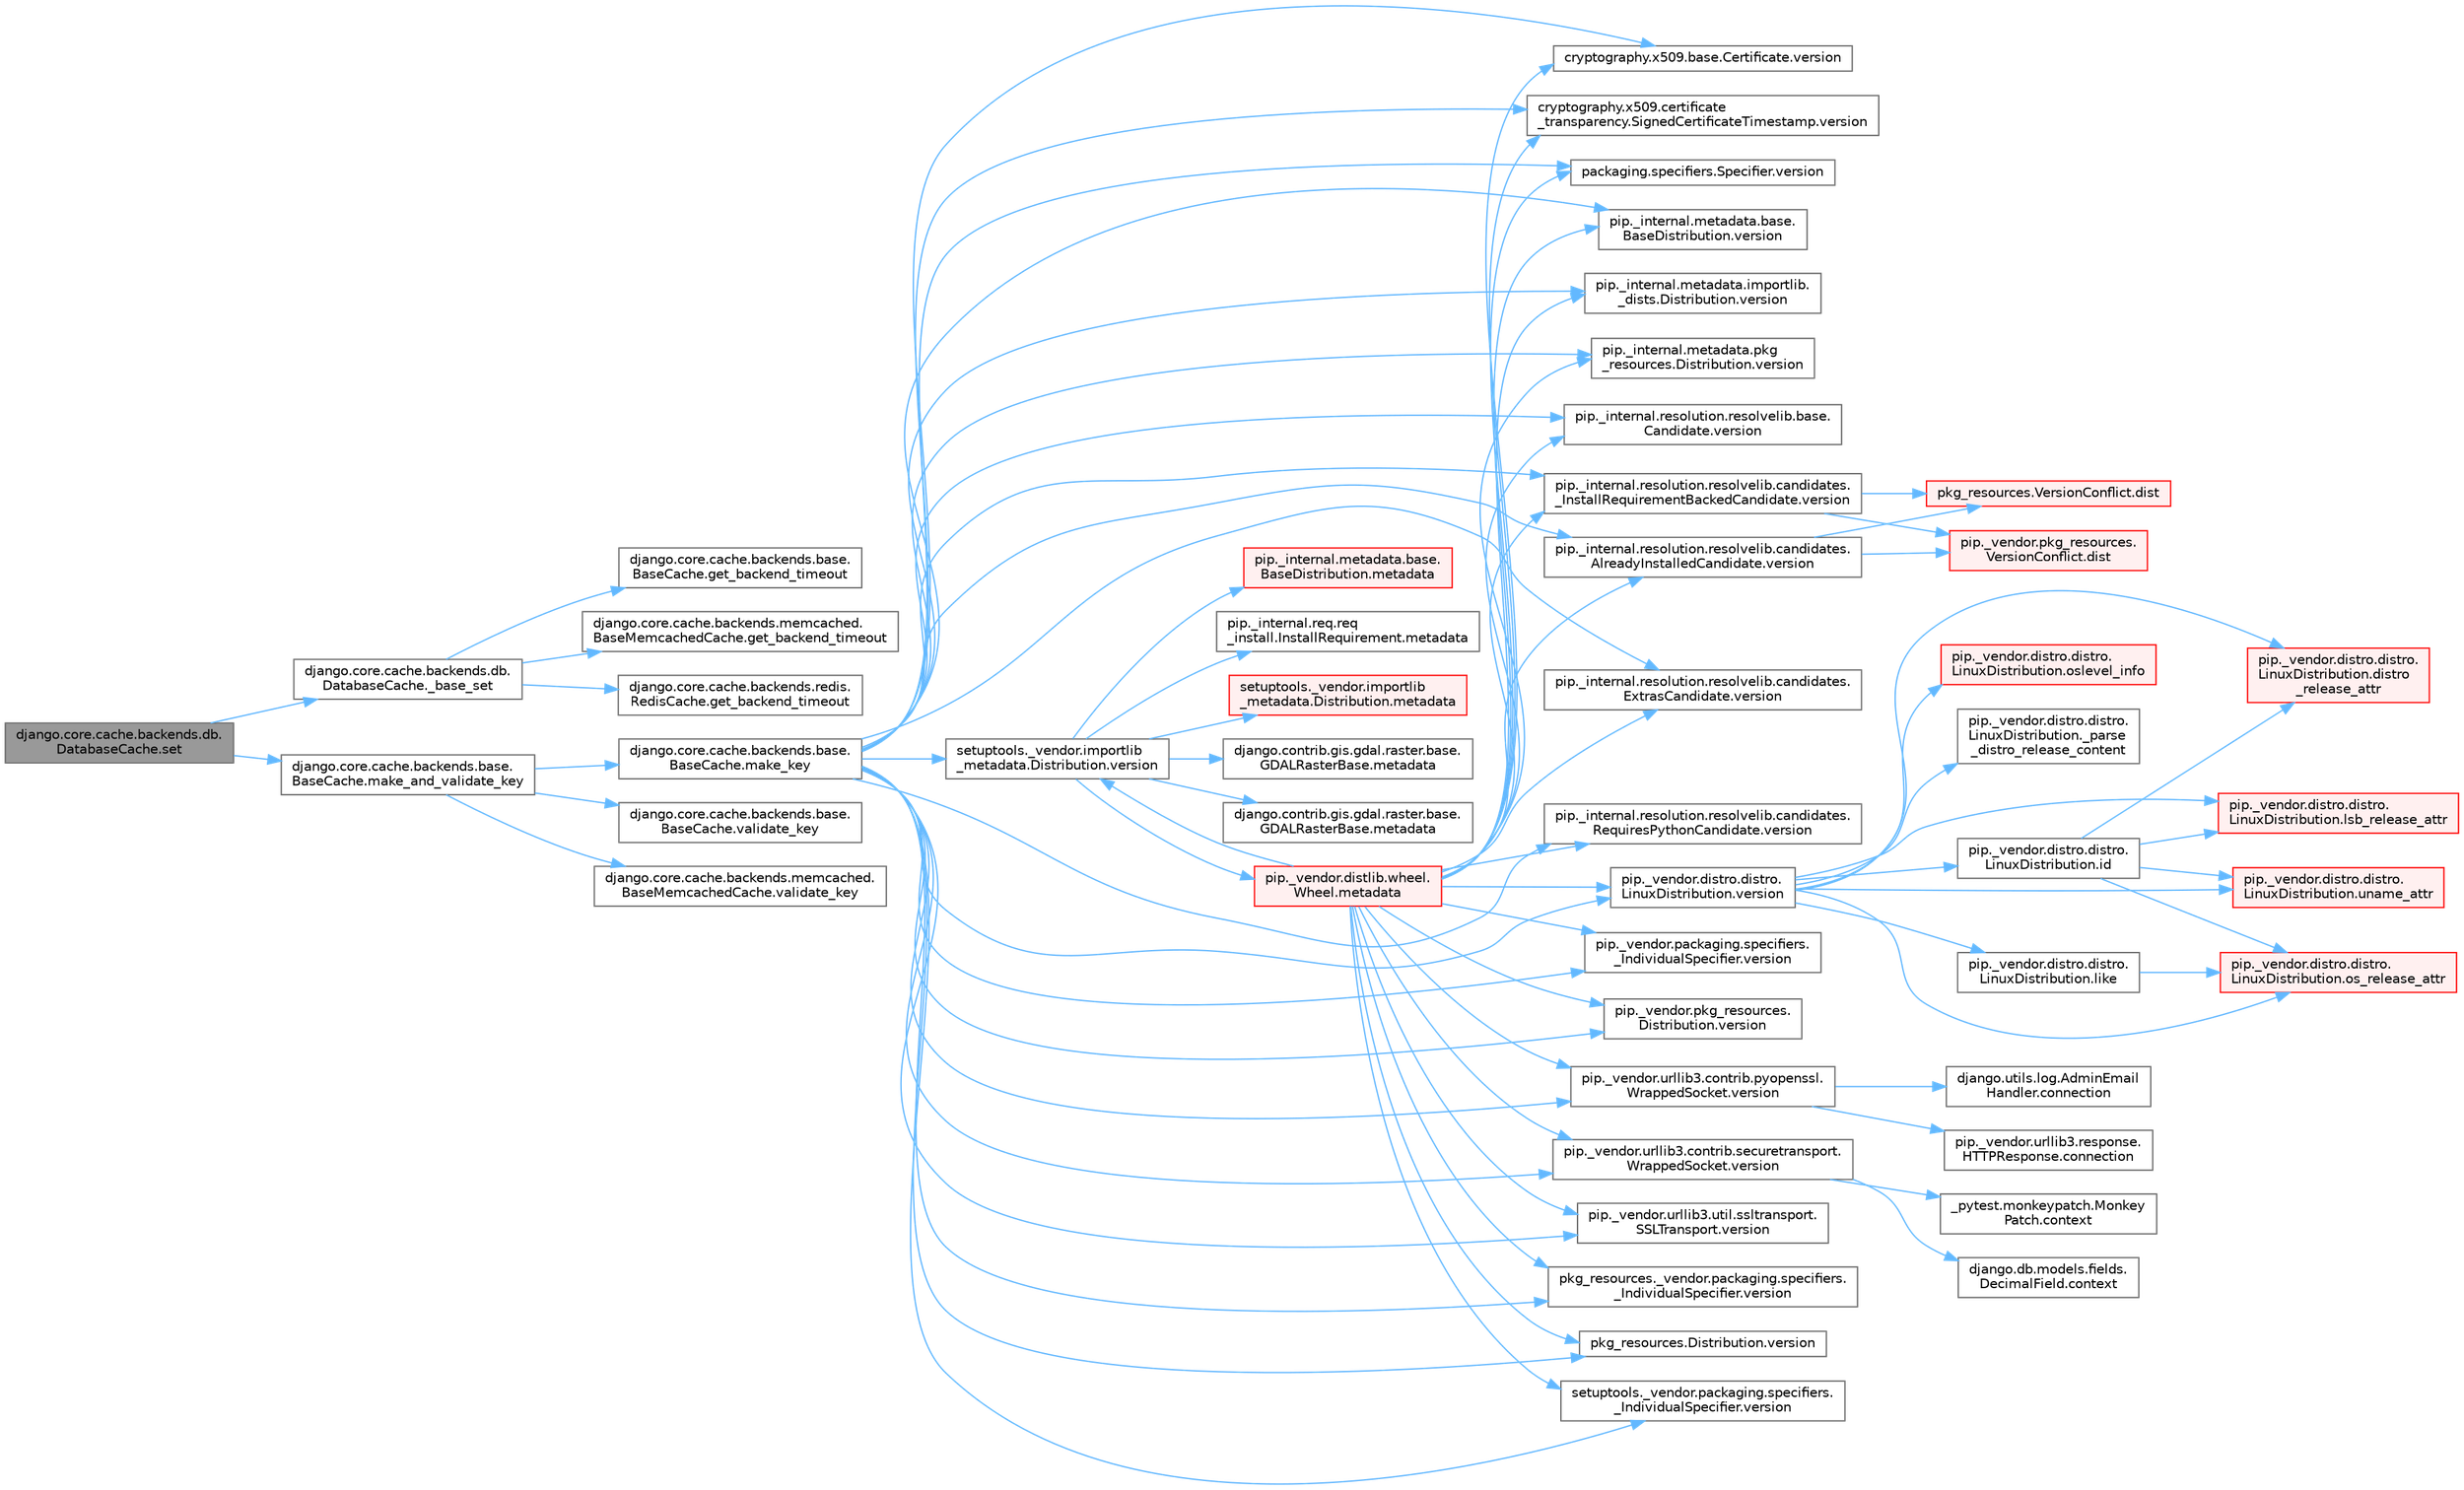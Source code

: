digraph "django.core.cache.backends.db.DatabaseCache.set"
{
 // LATEX_PDF_SIZE
  bgcolor="transparent";
  edge [fontname=Helvetica,fontsize=10,labelfontname=Helvetica,labelfontsize=10];
  node [fontname=Helvetica,fontsize=10,shape=box,height=0.2,width=0.4];
  rankdir="LR";
  Node1 [id="Node000001",label="django.core.cache.backends.db.\lDatabaseCache.set",height=0.2,width=0.4,color="gray40", fillcolor="grey60", style="filled", fontcolor="black",tooltip=" "];
  Node1 -> Node2 [id="edge1_Node000001_Node000002",color="steelblue1",style="solid",tooltip=" "];
  Node2 [id="Node000002",label="django.core.cache.backends.db.\lDatabaseCache._base_set",height=0.2,width=0.4,color="grey40", fillcolor="white", style="filled",URL="$classdjango_1_1core_1_1cache_1_1backends_1_1db_1_1_database_cache.html#a5a74e2110e88f8da063c0d32789104ab",tooltip=" "];
  Node2 -> Node3 [id="edge2_Node000002_Node000003",color="steelblue1",style="solid",tooltip=" "];
  Node3 [id="Node000003",label="django.core.cache.backends.base.\lBaseCache.get_backend_timeout",height=0.2,width=0.4,color="grey40", fillcolor="white", style="filled",URL="$classdjango_1_1core_1_1cache_1_1backends_1_1base_1_1_base_cache.html#a15f7c98ceca7a51785520e8ca101912d",tooltip=" "];
  Node2 -> Node4 [id="edge3_Node000002_Node000004",color="steelblue1",style="solid",tooltip=" "];
  Node4 [id="Node000004",label="django.core.cache.backends.memcached.\lBaseMemcachedCache.get_backend_timeout",height=0.2,width=0.4,color="grey40", fillcolor="white", style="filled",URL="$classdjango_1_1core_1_1cache_1_1backends_1_1memcached_1_1_base_memcached_cache.html#a3b43cc206b61ac4ff6f9b0c2f18ed7bd",tooltip=" "];
  Node2 -> Node5 [id="edge4_Node000002_Node000005",color="steelblue1",style="solid",tooltip=" "];
  Node5 [id="Node000005",label="django.core.cache.backends.redis.\lRedisCache.get_backend_timeout",height=0.2,width=0.4,color="grey40", fillcolor="white", style="filled",URL="$classdjango_1_1core_1_1cache_1_1backends_1_1redis_1_1_redis_cache.html#a892a2dfc77aee75375ce5c28d10cf666",tooltip=" "];
  Node1 -> Node6 [id="edge5_Node000001_Node000006",color="steelblue1",style="solid",tooltip=" "];
  Node6 [id="Node000006",label="django.core.cache.backends.base.\lBaseCache.make_and_validate_key",height=0.2,width=0.4,color="grey40", fillcolor="white", style="filled",URL="$classdjango_1_1core_1_1cache_1_1backends_1_1base_1_1_base_cache.html#a167e3a6c65f782f011f4a0f4da30d4f5",tooltip=" "];
  Node6 -> Node7 [id="edge6_Node000006_Node000007",color="steelblue1",style="solid",tooltip=" "];
  Node7 [id="Node000007",label="django.core.cache.backends.base.\lBaseCache.make_key",height=0.2,width=0.4,color="grey40", fillcolor="white", style="filled",URL="$classdjango_1_1core_1_1cache_1_1backends_1_1base_1_1_base_cache.html#a5f0fc765671e4fe6607242a26c62c4ba",tooltip=" "];
  Node7 -> Node8 [id="edge7_Node000007_Node000008",color="steelblue1",style="solid",tooltip=" "];
  Node8 [id="Node000008",label="cryptography.x509.base.Certificate.version",height=0.2,width=0.4,color="grey40", fillcolor="white", style="filled",URL="$classcryptography_1_1x509_1_1base_1_1_certificate.html#a409d340d01bf8acdd9790f6321f1b283",tooltip=" "];
  Node7 -> Node9 [id="edge8_Node000007_Node000009",color="steelblue1",style="solid",tooltip=" "];
  Node9 [id="Node000009",label="cryptography.x509.certificate\l_transparency.SignedCertificateTimestamp.version",height=0.2,width=0.4,color="grey40", fillcolor="white", style="filled",URL="$classcryptography_1_1x509_1_1certificate__transparency_1_1_signed_certificate_timestamp.html#a19434e4df91aa32c7b4654a16a672c8b",tooltip=" "];
  Node7 -> Node10 [id="edge9_Node000007_Node000010",color="steelblue1",style="solid",tooltip=" "];
  Node10 [id="Node000010",label="packaging.specifiers.Specifier.version",height=0.2,width=0.4,color="grey40", fillcolor="white", style="filled",URL="$classpackaging_1_1specifiers_1_1_specifier.html#a362b16f4c6f1f24b6b20b59b35d4689e",tooltip=" "];
  Node7 -> Node11 [id="edge10_Node000007_Node000011",color="steelblue1",style="solid",tooltip=" "];
  Node11 [id="Node000011",label="pip._internal.metadata.base.\lBaseDistribution.version",height=0.2,width=0.4,color="grey40", fillcolor="white", style="filled",URL="$classpip_1_1__internal_1_1metadata_1_1base_1_1_base_distribution.html#af4024115351223c1472e72e4c17da2fc",tooltip=" "];
  Node7 -> Node12 [id="edge11_Node000007_Node000012",color="steelblue1",style="solid",tooltip=" "];
  Node12 [id="Node000012",label="pip._internal.metadata.importlib.\l_dists.Distribution.version",height=0.2,width=0.4,color="grey40", fillcolor="white", style="filled",URL="$classpip_1_1__internal_1_1metadata_1_1importlib_1_1__dists_1_1_distribution.html#abd95316132f93c875260264dd5ae2513",tooltip=" "];
  Node7 -> Node13 [id="edge12_Node000007_Node000013",color="steelblue1",style="solid",tooltip=" "];
  Node13 [id="Node000013",label="pip._internal.metadata.pkg\l_resources.Distribution.version",height=0.2,width=0.4,color="grey40", fillcolor="white", style="filled",URL="$classpip_1_1__internal_1_1metadata_1_1pkg__resources_1_1_distribution.html#ac83e189aa08d2465284bb5d465190dde",tooltip=" "];
  Node7 -> Node14 [id="edge13_Node000007_Node000014",color="steelblue1",style="solid",tooltip=" "];
  Node14 [id="Node000014",label="pip._internal.resolution.resolvelib.base.\lCandidate.version",height=0.2,width=0.4,color="grey40", fillcolor="white", style="filled",URL="$classpip_1_1__internal_1_1resolution_1_1resolvelib_1_1base_1_1_candidate.html#a9c16dfa9e4f9aefc73ba5e64b22a8475",tooltip=" "];
  Node7 -> Node15 [id="edge14_Node000007_Node000015",color="steelblue1",style="solid",tooltip=" "];
  Node15 [id="Node000015",label="pip._internal.resolution.resolvelib.candidates.\l_InstallRequirementBackedCandidate.version",height=0.2,width=0.4,color="grey40", fillcolor="white", style="filled",URL="$classpip_1_1__internal_1_1resolution_1_1resolvelib_1_1candidates_1_1___install_requirement_backed_candidate.html#a4f4a974e66da6155fd19dedc8149f7a9",tooltip=" "];
  Node15 -> Node16 [id="edge15_Node000015_Node000016",color="steelblue1",style="solid",tooltip=" "];
  Node16 [id="Node000016",label="pip._vendor.pkg_resources.\lVersionConflict.dist",height=0.2,width=0.4,color="red", fillcolor="#FFF0F0", style="filled",URL="$classpip_1_1__vendor_1_1pkg__resources_1_1_version_conflict.html#a7fa47ad16b5d2c05a357fb42fc4d595d",tooltip=" "];
  Node15 -> Node20 [id="edge16_Node000015_Node000020",color="steelblue1",style="solid",tooltip=" "];
  Node20 [id="Node000020",label="pkg_resources.VersionConflict.dist",height=0.2,width=0.4,color="red", fillcolor="#FFF0F0", style="filled",URL="$classpkg__resources_1_1_version_conflict.html#adab9bd550162ac64afce604568730ae8",tooltip=" "];
  Node7 -> Node21 [id="edge17_Node000007_Node000021",color="steelblue1",style="solid",tooltip=" "];
  Node21 [id="Node000021",label="pip._internal.resolution.resolvelib.candidates.\lAlreadyInstalledCandidate.version",height=0.2,width=0.4,color="grey40", fillcolor="white", style="filled",URL="$classpip_1_1__internal_1_1resolution_1_1resolvelib_1_1candidates_1_1_already_installed_candidate.html#a00f06d15e6d65f9278521c4818effeef",tooltip=" "];
  Node21 -> Node16 [id="edge18_Node000021_Node000016",color="steelblue1",style="solid",tooltip=" "];
  Node21 -> Node20 [id="edge19_Node000021_Node000020",color="steelblue1",style="solid",tooltip=" "];
  Node7 -> Node22 [id="edge20_Node000007_Node000022",color="steelblue1",style="solid",tooltip=" "];
  Node22 [id="Node000022",label="pip._internal.resolution.resolvelib.candidates.\lExtrasCandidate.version",height=0.2,width=0.4,color="grey40", fillcolor="white", style="filled",URL="$classpip_1_1__internal_1_1resolution_1_1resolvelib_1_1candidates_1_1_extras_candidate.html#afd11c944b3a60218acccf10656b4c59e",tooltip=" "];
  Node7 -> Node23 [id="edge21_Node000007_Node000023",color="steelblue1",style="solid",tooltip=" "];
  Node23 [id="Node000023",label="pip._internal.resolution.resolvelib.candidates.\lRequiresPythonCandidate.version",height=0.2,width=0.4,color="grey40", fillcolor="white", style="filled",URL="$classpip_1_1__internal_1_1resolution_1_1resolvelib_1_1candidates_1_1_requires_python_candidate.html#a2ec46fa71f2669b413ba5b9943c19dfc",tooltip=" "];
  Node7 -> Node24 [id="edge22_Node000007_Node000024",color="steelblue1",style="solid",tooltip=" "];
  Node24 [id="Node000024",label="pip._vendor.distro.distro.\lLinuxDistribution.version",height=0.2,width=0.4,color="grey40", fillcolor="white", style="filled",URL="$classpip_1_1__vendor_1_1distro_1_1distro_1_1_linux_distribution.html#a35f4d1557d49774f4cb5c3f52fca0676",tooltip=" "];
  Node24 -> Node25 [id="edge23_Node000024_Node000025",color="steelblue1",style="solid",tooltip=" "];
  Node25 [id="Node000025",label="pip._vendor.distro.distro.\lLinuxDistribution._parse\l_distro_release_content",height=0.2,width=0.4,color="grey40", fillcolor="white", style="filled",URL="$classpip_1_1__vendor_1_1distro_1_1distro_1_1_linux_distribution.html#a8404778baba4655c22b5d74dea4550c4",tooltip=" "];
  Node24 -> Node26 [id="edge24_Node000024_Node000026",color="steelblue1",style="solid",tooltip=" "];
  Node26 [id="Node000026",label="pip._vendor.distro.distro.\lLinuxDistribution.distro\l_release_attr",height=0.2,width=0.4,color="red", fillcolor="#FFF0F0", style="filled",URL="$classpip_1_1__vendor_1_1distro_1_1distro_1_1_linux_distribution.html#a69a78e152aeaccb753c30d3cf86c5686",tooltip=" "];
  Node24 -> Node29 [id="edge25_Node000024_Node000029",color="steelblue1",style="solid",tooltip=" "];
  Node29 [id="Node000029",label="pip._vendor.distro.distro.\lLinuxDistribution.id",height=0.2,width=0.4,color="grey40", fillcolor="white", style="filled",URL="$classpip_1_1__vendor_1_1distro_1_1distro_1_1_linux_distribution.html#aec57d97b3bd82778371db7afa1d5b877",tooltip=" "];
  Node29 -> Node26 [id="edge26_Node000029_Node000026",color="steelblue1",style="solid",tooltip=" "];
  Node29 -> Node30 [id="edge27_Node000029_Node000030",color="steelblue1",style="solid",tooltip=" "];
  Node30 [id="Node000030",label="pip._vendor.distro.distro.\lLinuxDistribution.lsb_release_attr",height=0.2,width=0.4,color="red", fillcolor="#FFF0F0", style="filled",URL="$classpip_1_1__vendor_1_1distro_1_1distro_1_1_linux_distribution.html#a3e181ce742dc66ccfcf15ef2d404861c",tooltip=" "];
  Node29 -> Node34 [id="edge28_Node000029_Node000034",color="steelblue1",style="solid",tooltip=" "];
  Node34 [id="Node000034",label="pip._vendor.distro.distro.\lLinuxDistribution.os_release_attr",height=0.2,width=0.4,color="red", fillcolor="#FFF0F0", style="filled",URL="$classpip_1_1__vendor_1_1distro_1_1distro_1_1_linux_distribution.html#a968f52bb8dde8bdf6141e68c66dfa779",tooltip=" "];
  Node29 -> Node37 [id="edge29_Node000029_Node000037",color="steelblue1",style="solid",tooltip=" "];
  Node37 [id="Node000037",label="pip._vendor.distro.distro.\lLinuxDistribution.uname_attr",height=0.2,width=0.4,color="red", fillcolor="#FFF0F0", style="filled",URL="$classpip_1_1__vendor_1_1distro_1_1distro_1_1_linux_distribution.html#a41ed985a34cdca25cac350af802e86d4",tooltip=" "];
  Node24 -> Node40 [id="edge30_Node000024_Node000040",color="steelblue1",style="solid",tooltip=" "];
  Node40 [id="Node000040",label="pip._vendor.distro.distro.\lLinuxDistribution.like",height=0.2,width=0.4,color="grey40", fillcolor="white", style="filled",URL="$classpip_1_1__vendor_1_1distro_1_1distro_1_1_linux_distribution.html#af76abe2ec871ec06a5c2c4a311be86f4",tooltip=" "];
  Node40 -> Node34 [id="edge31_Node000040_Node000034",color="steelblue1",style="solid",tooltip=" "];
  Node24 -> Node30 [id="edge32_Node000024_Node000030",color="steelblue1",style="solid",tooltip=" "];
  Node24 -> Node34 [id="edge33_Node000024_Node000034",color="steelblue1",style="solid",tooltip=" "];
  Node24 -> Node41 [id="edge34_Node000024_Node000041",color="steelblue1",style="solid",tooltip=" "];
  Node41 [id="Node000041",label="pip._vendor.distro.distro.\lLinuxDistribution.oslevel_info",height=0.2,width=0.4,color="red", fillcolor="#FFF0F0", style="filled",URL="$classpip_1_1__vendor_1_1distro_1_1distro_1_1_linux_distribution.html#ac8a698476164f2b6082683e73939943f",tooltip=" "];
  Node24 -> Node37 [id="edge35_Node000024_Node000037",color="steelblue1",style="solid",tooltip=" "];
  Node7 -> Node43 [id="edge36_Node000007_Node000043",color="steelblue1",style="solid",tooltip=" "];
  Node43 [id="Node000043",label="pip._vendor.packaging.specifiers.\l_IndividualSpecifier.version",height=0.2,width=0.4,color="grey40", fillcolor="white", style="filled",URL="$classpip_1_1__vendor_1_1packaging_1_1specifiers_1_1___individual_specifier.html#a5f58dee6bcf78651ae53becf5ee2f682",tooltip=" "];
  Node7 -> Node44 [id="edge37_Node000007_Node000044",color="steelblue1",style="solid",tooltip=" "];
  Node44 [id="Node000044",label="pip._vendor.pkg_resources.\lDistribution.version",height=0.2,width=0.4,color="grey40", fillcolor="white", style="filled",URL="$classpip_1_1__vendor_1_1pkg__resources_1_1_distribution.html#a783cf8eb18dd829ab29f7d5d44185374",tooltip=" "];
  Node7 -> Node45 [id="edge38_Node000007_Node000045",color="steelblue1",style="solid",tooltip=" "];
  Node45 [id="Node000045",label="pip._vendor.urllib3.contrib.pyopenssl.\lWrappedSocket.version",height=0.2,width=0.4,color="grey40", fillcolor="white", style="filled",URL="$classpip_1_1__vendor_1_1urllib3_1_1contrib_1_1pyopenssl_1_1_wrapped_socket.html#a87d465579dce4c65898d6b9fb49280d7",tooltip=" "];
  Node45 -> Node46 [id="edge39_Node000045_Node000046",color="steelblue1",style="solid",tooltip=" "];
  Node46 [id="Node000046",label="django.utils.log.AdminEmail\lHandler.connection",height=0.2,width=0.4,color="grey40", fillcolor="white", style="filled",URL="$classdjango_1_1utils_1_1log_1_1_admin_email_handler.html#a545b5f7ec55a857fe1ca7836814a0760",tooltip=" "];
  Node45 -> Node47 [id="edge40_Node000045_Node000047",color="steelblue1",style="solid",tooltip=" "];
  Node47 [id="Node000047",label="pip._vendor.urllib3.response.\lHTTPResponse.connection",height=0.2,width=0.4,color="grey40", fillcolor="white", style="filled",URL="$classpip_1_1__vendor_1_1urllib3_1_1response_1_1_h_t_t_p_response.html#a9002314624685de3bbf9b84bdc87fef8",tooltip=" "];
  Node7 -> Node48 [id="edge41_Node000007_Node000048",color="steelblue1",style="solid",tooltip=" "];
  Node48 [id="Node000048",label="pip._vendor.urllib3.contrib.securetransport.\lWrappedSocket.version",height=0.2,width=0.4,color="grey40", fillcolor="white", style="filled",URL="$classpip_1_1__vendor_1_1urllib3_1_1contrib_1_1securetransport_1_1_wrapped_socket.html#accb4ff03401dc8f1355a29ed9da90101",tooltip=" "];
  Node48 -> Node49 [id="edge42_Node000048_Node000049",color="steelblue1",style="solid",tooltip=" "];
  Node49 [id="Node000049",label="_pytest.monkeypatch.Monkey\lPatch.context",height=0.2,width=0.4,color="grey40", fillcolor="white", style="filled",URL="$class__pytest_1_1monkeypatch_1_1_monkey_patch.html#ab444ae4221fd89a16fe913fd14148d46",tooltip=" "];
  Node48 -> Node50 [id="edge43_Node000048_Node000050",color="steelblue1",style="solid",tooltip=" "];
  Node50 [id="Node000050",label="django.db.models.fields.\lDecimalField.context",height=0.2,width=0.4,color="grey40", fillcolor="white", style="filled",URL="$classdjango_1_1db_1_1models_1_1fields_1_1_decimal_field.html#a6d832c16515ca05aa17fa3fb0354ed65",tooltip=" "];
  Node7 -> Node51 [id="edge44_Node000007_Node000051",color="steelblue1",style="solid",tooltip=" "];
  Node51 [id="Node000051",label="pip._vendor.urllib3.util.ssltransport.\lSSLTransport.version",height=0.2,width=0.4,color="grey40", fillcolor="white", style="filled",URL="$classpip_1_1__vendor_1_1urllib3_1_1util_1_1ssltransport_1_1_s_s_l_transport.html#ac87ccb5563ce5ed172b1397afcbadd69",tooltip=" "];
  Node7 -> Node52 [id="edge45_Node000007_Node000052",color="steelblue1",style="solid",tooltip=" "];
  Node52 [id="Node000052",label="pkg_resources._vendor.packaging.specifiers.\l_IndividualSpecifier.version",height=0.2,width=0.4,color="grey40", fillcolor="white", style="filled",URL="$classpkg__resources_1_1__vendor_1_1packaging_1_1specifiers_1_1___individual_specifier.html#af1fa63fc2047fd4dfb4f8128fc1d74ce",tooltip=" "];
  Node7 -> Node53 [id="edge46_Node000007_Node000053",color="steelblue1",style="solid",tooltip=" "];
  Node53 [id="Node000053",label="pkg_resources.Distribution.version",height=0.2,width=0.4,color="grey40", fillcolor="white", style="filled",URL="$classpkg__resources_1_1_distribution.html#a04061ef28a853f4c77f4b64cba1e4ed7",tooltip=" "];
  Node7 -> Node54 [id="edge47_Node000007_Node000054",color="steelblue1",style="solid",tooltip=" "];
  Node54 [id="Node000054",label="setuptools._vendor.importlib\l_metadata.Distribution.version",height=0.2,width=0.4,color="grey40", fillcolor="white", style="filled",URL="$classsetuptools_1_1__vendor_1_1importlib__metadata_1_1_distribution.html#a7c335c158718e634680c2c3ca271962e",tooltip=" "];
  Node54 -> Node55 [id="edge48_Node000054_Node000055",color="steelblue1",style="solid",tooltip=" "];
  Node55 [id="Node000055",label="django.contrib.gis.gdal.raster.base.\lGDALRasterBase.metadata",height=0.2,width=0.4,color="grey40", fillcolor="white", style="filled",URL="$classdjango_1_1contrib_1_1gis_1_1gdal_1_1raster_1_1base_1_1_g_d_a_l_raster_base.html#ac656a9816397d9b605bdbc6175fde717",tooltip=" "];
  Node54 -> Node56 [id="edge49_Node000054_Node000056",color="steelblue1",style="solid",tooltip=" "];
  Node56 [id="Node000056",label="django.contrib.gis.gdal.raster.base.\lGDALRasterBase.metadata",height=0.2,width=0.4,color="grey40", fillcolor="white", style="filled",URL="$classdjango_1_1contrib_1_1gis_1_1gdal_1_1raster_1_1base_1_1_g_d_a_l_raster_base.html#ac68a22e3a52d43707936b339b8af62ad",tooltip=" "];
  Node54 -> Node57 [id="edge50_Node000054_Node000057",color="steelblue1",style="solid",tooltip=" "];
  Node57 [id="Node000057",label="pip._internal.metadata.base.\lBaseDistribution.metadata",height=0.2,width=0.4,color="red", fillcolor="#FFF0F0", style="filled",URL="$classpip_1_1__internal_1_1metadata_1_1base_1_1_base_distribution.html#a665b55bcebd861e5959f53a7d2f1350f",tooltip=" "];
  Node54 -> Node437 [id="edge51_Node000054_Node000437",color="steelblue1",style="solid",tooltip=" "];
  Node437 [id="Node000437",label="pip._internal.req.req\l_install.InstallRequirement.metadata",height=0.2,width=0.4,color="grey40", fillcolor="white", style="filled",URL="$classpip_1_1__internal_1_1req_1_1req__install_1_1_install_requirement.html#a212fdd382933af2966e6a94c2db91bca",tooltip=" "];
  Node54 -> Node438 [id="edge52_Node000054_Node000438",color="steelblue1",style="solid",tooltip=" "];
  Node438 [id="Node000438",label="pip._vendor.distlib.wheel.\lWheel.metadata",height=0.2,width=0.4,color="red", fillcolor="#FFF0F0", style="filled",URL="$classpip_1_1__vendor_1_1distlib_1_1wheel_1_1_wheel.html#a9e567ddb3165e2b2bdb2c358774b32a6",tooltip=" "];
  Node438 -> Node8 [id="edge53_Node000438_Node000008",color="steelblue1",style="solid",tooltip=" "];
  Node438 -> Node9 [id="edge54_Node000438_Node000009",color="steelblue1",style="solid",tooltip=" "];
  Node438 -> Node10 [id="edge55_Node000438_Node000010",color="steelblue1",style="solid",tooltip=" "];
  Node438 -> Node11 [id="edge56_Node000438_Node000011",color="steelblue1",style="solid",tooltip=" "];
  Node438 -> Node12 [id="edge57_Node000438_Node000012",color="steelblue1",style="solid",tooltip=" "];
  Node438 -> Node13 [id="edge58_Node000438_Node000013",color="steelblue1",style="solid",tooltip=" "];
  Node438 -> Node14 [id="edge59_Node000438_Node000014",color="steelblue1",style="solid",tooltip=" "];
  Node438 -> Node15 [id="edge60_Node000438_Node000015",color="steelblue1",style="solid",tooltip=" "];
  Node438 -> Node21 [id="edge61_Node000438_Node000021",color="steelblue1",style="solid",tooltip=" "];
  Node438 -> Node22 [id="edge62_Node000438_Node000022",color="steelblue1",style="solid",tooltip=" "];
  Node438 -> Node23 [id="edge63_Node000438_Node000023",color="steelblue1",style="solid",tooltip=" "];
  Node438 -> Node24 [id="edge64_Node000438_Node000024",color="steelblue1",style="solid",tooltip=" "];
  Node438 -> Node43 [id="edge65_Node000438_Node000043",color="steelblue1",style="solid",tooltip=" "];
  Node438 -> Node44 [id="edge66_Node000438_Node000044",color="steelblue1",style="solid",tooltip=" "];
  Node438 -> Node45 [id="edge67_Node000438_Node000045",color="steelblue1",style="solid",tooltip=" "];
  Node438 -> Node48 [id="edge68_Node000438_Node000048",color="steelblue1",style="solid",tooltip=" "];
  Node438 -> Node51 [id="edge69_Node000438_Node000051",color="steelblue1",style="solid",tooltip=" "];
  Node438 -> Node52 [id="edge70_Node000438_Node000052",color="steelblue1",style="solid",tooltip=" "];
  Node438 -> Node53 [id="edge71_Node000438_Node000053",color="steelblue1",style="solid",tooltip=" "];
  Node438 -> Node54 [id="edge72_Node000438_Node000054",color="steelblue1",style="solid",tooltip=" "];
  Node438 -> Node590 [id="edge73_Node000438_Node000590",color="steelblue1",style="solid",tooltip=" "];
  Node590 [id="Node000590",label="setuptools._vendor.packaging.specifiers.\l_IndividualSpecifier.version",height=0.2,width=0.4,color="grey40", fillcolor="white", style="filled",URL="$classsetuptools_1_1__vendor_1_1packaging_1_1specifiers_1_1___individual_specifier.html#a9abd6ec6aea6456233c7c454c171dcbf",tooltip=" "];
  Node54 -> Node792 [id="edge74_Node000054_Node000792",color="steelblue1",style="solid",tooltip=" "];
  Node792 [id="Node000792",label="setuptools._vendor.importlib\l_metadata.Distribution.metadata",height=0.2,width=0.4,color="red", fillcolor="#FFF0F0", style="filled",URL="$classsetuptools_1_1__vendor_1_1importlib__metadata_1_1_distribution.html#afe56c9fb55cf594cb94d0ebe52c32fad",tooltip=" "];
  Node7 -> Node590 [id="edge75_Node000007_Node000590",color="steelblue1",style="solid",tooltip=" "];
  Node6 -> Node4523 [id="edge76_Node000006_Node004523",color="steelblue1",style="solid",tooltip=" "];
  Node4523 [id="Node004523",label="django.core.cache.backends.base.\lBaseCache.validate_key",height=0.2,width=0.4,color="grey40", fillcolor="white", style="filled",URL="$classdjango_1_1core_1_1cache_1_1backends_1_1base_1_1_base_cache.html#a801be55d320e7b60bb6e2b712a20ee7d",tooltip=" "];
  Node6 -> Node4524 [id="edge77_Node000006_Node004524",color="steelblue1",style="solid",tooltip=" "];
  Node4524 [id="Node004524",label="django.core.cache.backends.memcached.\lBaseMemcachedCache.validate_key",height=0.2,width=0.4,color="grey40", fillcolor="white", style="filled",URL="$classdjango_1_1core_1_1cache_1_1backends_1_1memcached_1_1_base_memcached_cache.html#aeed47edd6849cb95c9fa06462707bc18",tooltip=" "];
}
